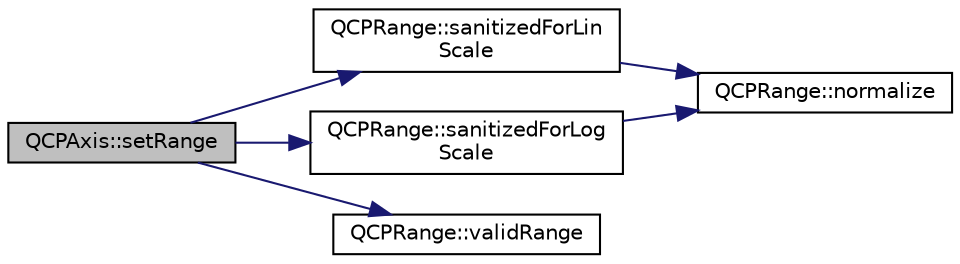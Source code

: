 digraph "QCPAxis::setRange"
{
 // LATEX_PDF_SIZE
  edge [fontname="Helvetica",fontsize="10",labelfontname="Helvetica",labelfontsize="10"];
  node [fontname="Helvetica",fontsize="10",shape=record];
  rankdir="LR";
  Node1 [label="QCPAxis::setRange",height=0.2,width=0.4,color="black", fillcolor="grey75", style="filled", fontcolor="black",tooltip=" "];
  Node1 -> Node2 [color="midnightblue",fontsize="10",style="solid",fontname="Helvetica"];
  Node2 [label="QCPRange::sanitizedForLin\lScale",height=0.2,width=0.4,color="black", fillcolor="white", style="filled",URL="$classQCPRange.html#a808751fdd9b17ef52327ba011df2e5f1",tooltip=" "];
  Node2 -> Node3 [color="midnightblue",fontsize="10",style="solid",fontname="Helvetica"];
  Node3 [label="QCPRange::normalize",height=0.2,width=0.4,color="black", fillcolor="white", style="filled",URL="$classQCPRange.html#af914a7740269b0604d0827c634a878a9",tooltip=" "];
  Node1 -> Node4 [color="midnightblue",fontsize="10",style="solid",fontname="Helvetica"];
  Node4 [label="QCPRange::sanitizedForLog\lScale",height=0.2,width=0.4,color="black", fillcolor="white", style="filled",URL="$classQCPRange.html#a3d66288d66e1d6df3636075eb42502ee",tooltip=" "];
  Node4 -> Node3 [color="midnightblue",fontsize="10",style="solid",fontname="Helvetica"];
  Node1 -> Node5 [color="midnightblue",fontsize="10",style="solid",fontname="Helvetica"];
  Node5 [label="QCPRange::validRange",height=0.2,width=0.4,color="black", fillcolor="white", style="filled",URL="$classQCPRange.html#ab38bd4841c77c7bb86c9eea0f142dcc0",tooltip=" "];
}
